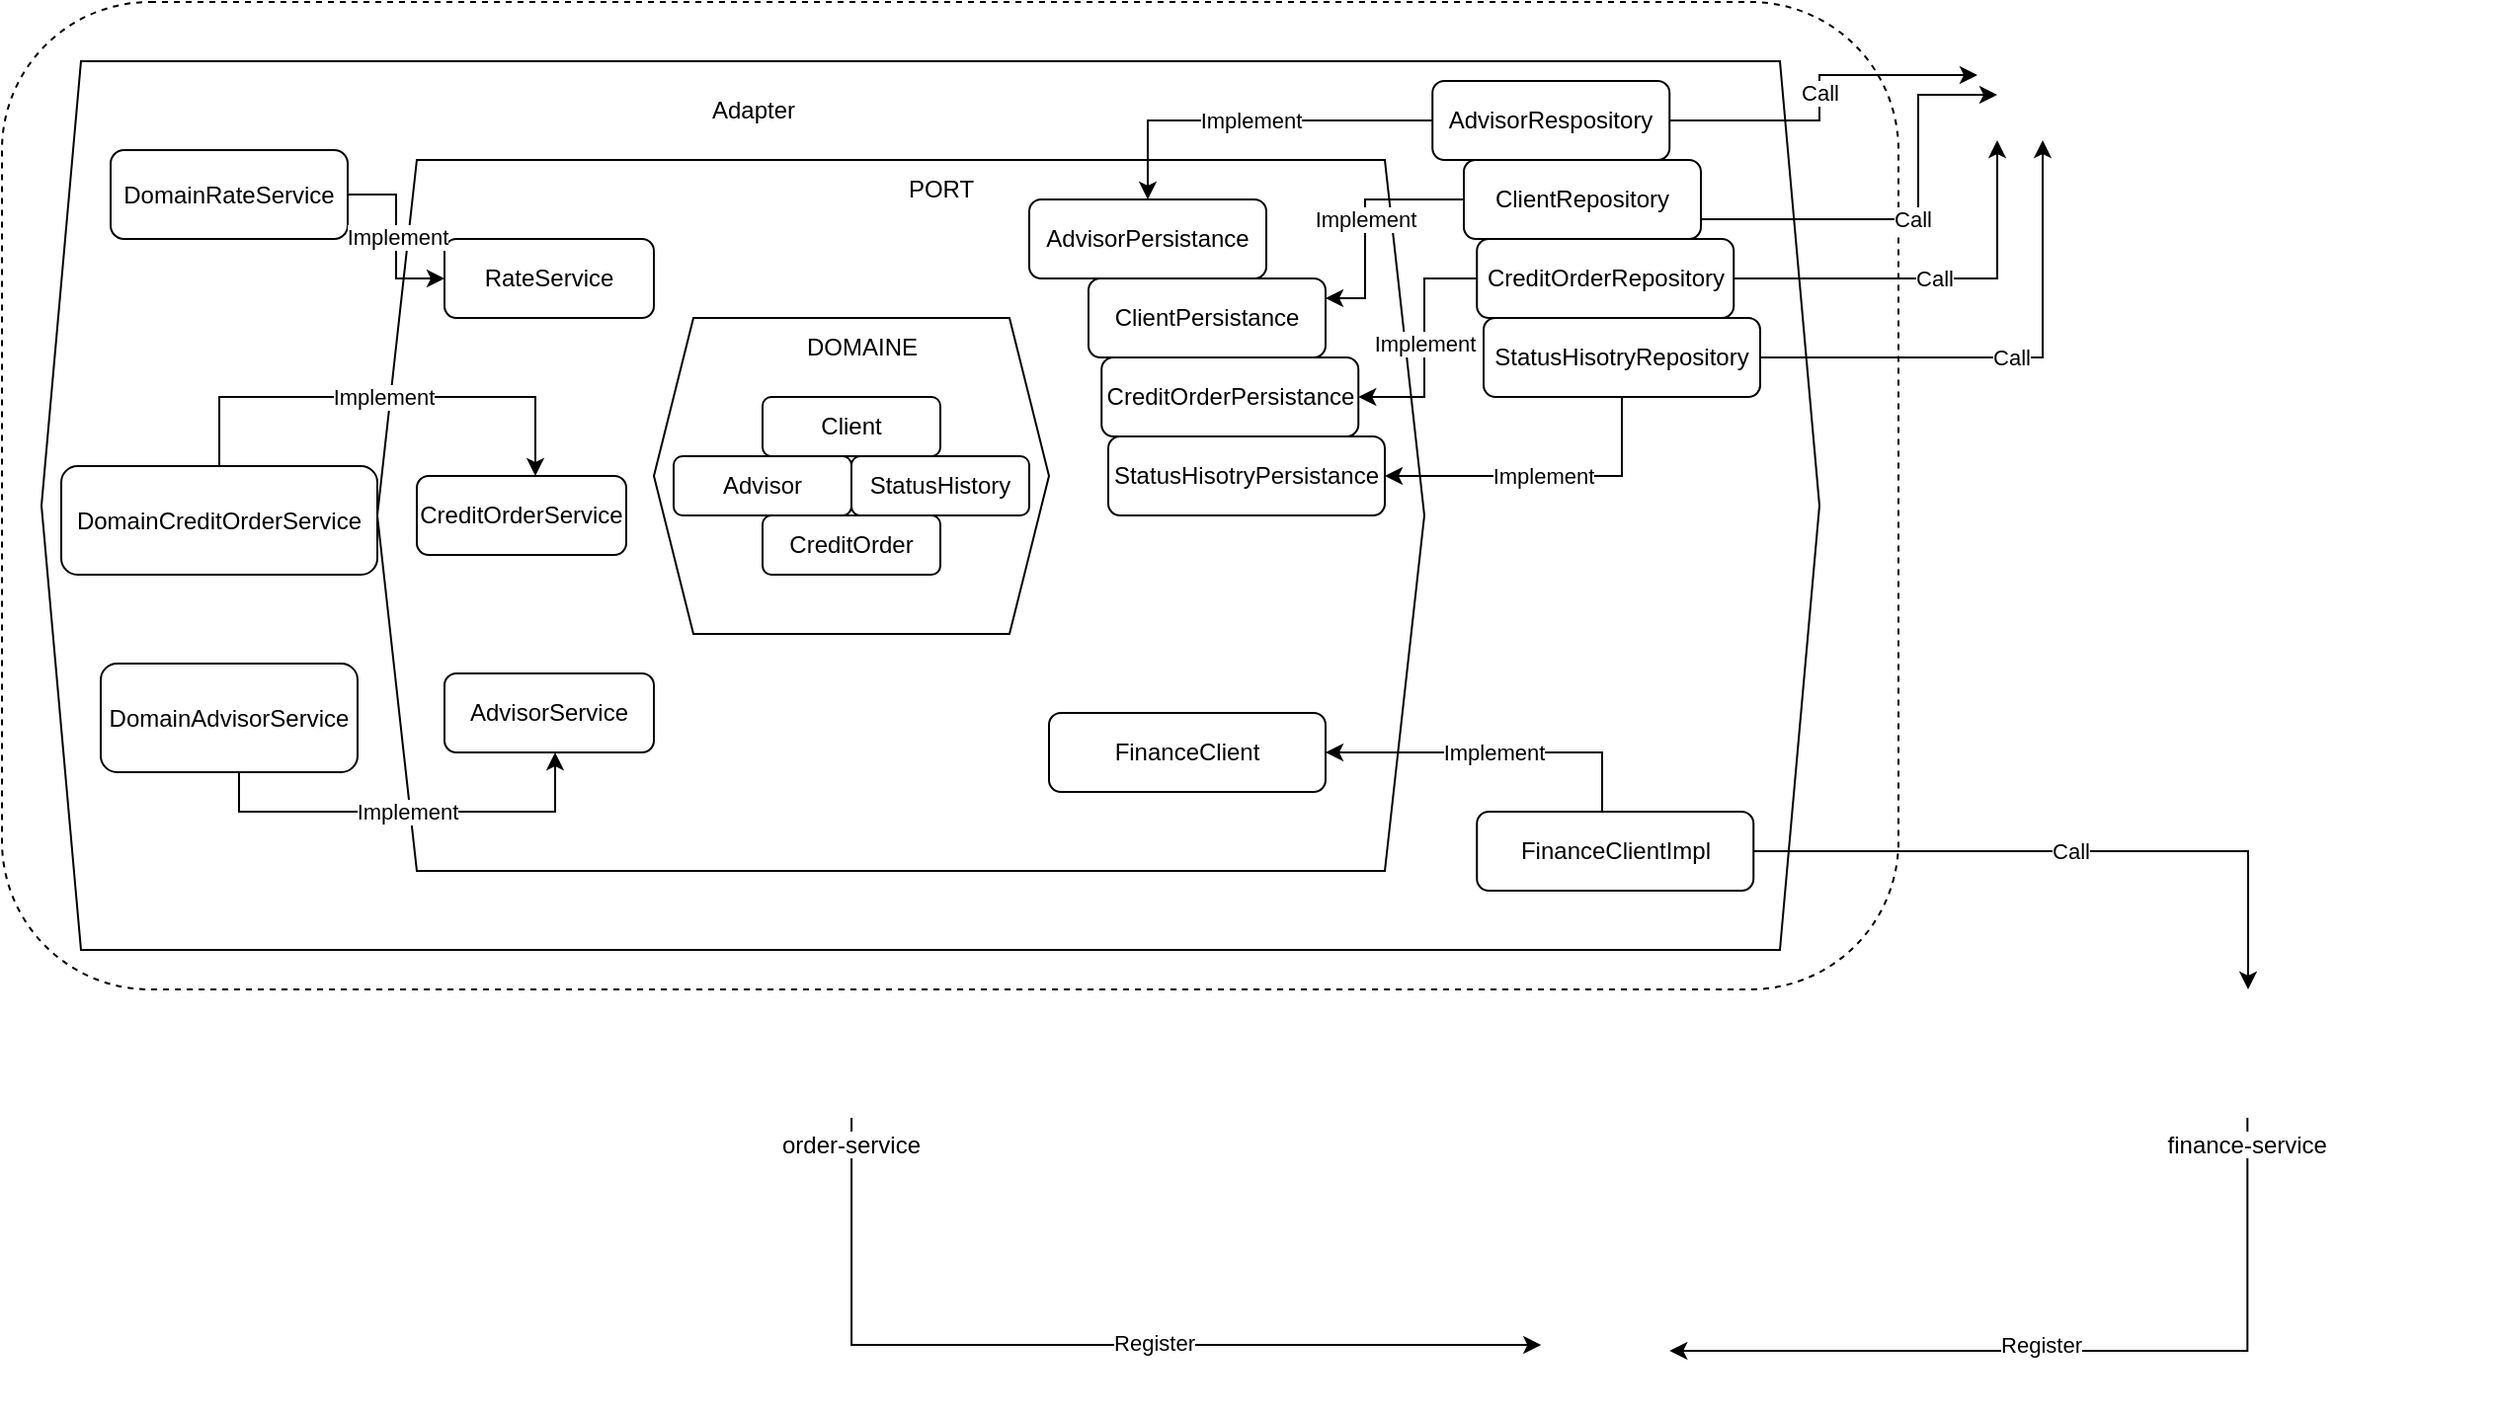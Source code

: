 <mxfile version="24.0.8" type="device">
  <diagram name="Page-1" id="MBHPYKy17HVOtmGYMLzS">
    <mxGraphModel dx="1097" dy="664" grid="1" gridSize="10" guides="1" tooltips="1" connect="1" arrows="1" fold="1" page="1" pageScale="1" pageWidth="827" pageHeight="1169" math="0" shadow="0">
      <root>
        <mxCell id="0" />
        <mxCell id="1" parent="0" />
        <mxCell id="ccjhY7MdGSrlTKmLWndg-8" value="" style="rounded=1;whiteSpace=wrap;html=1;fillColor=none;dashed=1;connectable=0;allowArrows=0;" vertex="1" parent="1">
          <mxGeometry x="50" y="440" width="960" height="500" as="geometry" />
        </mxCell>
        <mxCell id="ccjhY7MdGSrlTKmLWndg-1" value="" style="shape=hexagon;perimeter=hexagonPerimeter2;whiteSpace=wrap;html=1;fixedSize=1;fillColor=none;connectable=0;allowArrows=0;" vertex="1" parent="1">
          <mxGeometry x="70" y="470" width="900" height="450" as="geometry" />
        </mxCell>
        <mxCell id="ccjhY7MdGSrlTKmLWndg-2" value="" style="shape=hexagon;perimeter=hexagonPerimeter2;whiteSpace=wrap;html=1;fixedSize=1;fillColor=none;connectable=0;allowArrows=0;" vertex="1" parent="1">
          <mxGeometry x="240" y="520" width="530" height="360" as="geometry" />
        </mxCell>
        <mxCell id="ccjhY7MdGSrlTKmLWndg-3" value="PORT" style="text;html=1;align=center;verticalAlign=middle;resizable=0;points=[];autosize=1;strokeColor=none;fillColor=none;" vertex="1" parent="1">
          <mxGeometry x="495" y="520" width="60" height="30" as="geometry" />
        </mxCell>
        <mxCell id="ccjhY7MdGSrlTKmLWndg-5" value="" style="shape=hexagon;perimeter=hexagonPerimeter2;whiteSpace=wrap;html=1;fixedSize=1;fillColor=none;connectable=0;allowArrows=0;" vertex="1" parent="1">
          <mxGeometry x="380" y="600" width="200" height="160" as="geometry" />
        </mxCell>
        <mxCell id="ccjhY7MdGSrlTKmLWndg-6" value="DOMAINE" style="text;html=1;align=center;verticalAlign=middle;resizable=0;points=[];autosize=1;strokeColor=none;fillColor=none;" vertex="1" parent="1">
          <mxGeometry x="445" y="600" width="80" height="30" as="geometry" />
        </mxCell>
        <mxCell id="ccjhY7MdGSrlTKmLWndg-7" value="Adapter" style="text;html=1;align=center;verticalAlign=middle;resizable=0;points=[];autosize=1;strokeColor=none;fillColor=none;" vertex="1" parent="1">
          <mxGeometry x="395" y="480" width="70" height="30" as="geometry" />
        </mxCell>
        <mxCell id="ccjhY7MdGSrlTKmLWndg-49" style="edgeStyle=orthogonalEdgeStyle;rounded=0;orthogonalLoop=1;jettySize=auto;html=1;" edge="1" parent="1" source="ccjhY7MdGSrlTKmLWndg-10" target="ccjhY7MdGSrlTKmLWndg-34">
          <mxGeometry relative="1" as="geometry">
            <Array as="points">
              <mxPoint x="480" y="1120" />
            </Array>
          </mxGeometry>
        </mxCell>
        <mxCell id="ccjhY7MdGSrlTKmLWndg-53" value="Register" style="edgeLabel;html=1;align=center;verticalAlign=middle;resizable=0;points=[];" vertex="1" connectable="0" parent="ccjhY7MdGSrlTKmLWndg-49">
          <mxGeometry x="0.153" y="1" relative="1" as="geometry">
            <mxPoint as="offset" />
          </mxGeometry>
        </mxCell>
        <mxCell id="ccjhY7MdGSrlTKmLWndg-10" value="order-service" style="shape=image;verticalLabelPosition=bottom;labelBackgroundColor=default;verticalAlign=top;aspect=fixed;imageAspect=0;image=https://upload.wikimedia.org/wikipedia/commons/thumb/4/44/Spring_Framework_Logo_2018.svg/2560px-Spring_Framework_Logo_2018.svg.png;" vertex="1" parent="1">
          <mxGeometry x="353.37" y="940" width="253.25" height="65" as="geometry" />
        </mxCell>
        <mxCell id="ccjhY7MdGSrlTKmLWndg-50" style="edgeStyle=orthogonalEdgeStyle;rounded=0;orthogonalLoop=1;jettySize=auto;html=1;" edge="1" parent="1" source="ccjhY7MdGSrlTKmLWndg-11" target="ccjhY7MdGSrlTKmLWndg-34">
          <mxGeometry relative="1" as="geometry">
            <Array as="points">
              <mxPoint x="1187" y="1123" />
            </Array>
          </mxGeometry>
        </mxCell>
        <mxCell id="ccjhY7MdGSrlTKmLWndg-52" value="Register" style="edgeLabel;html=1;align=center;verticalAlign=middle;resizable=0;points=[];" vertex="1" connectable="0" parent="ccjhY7MdGSrlTKmLWndg-50">
          <mxGeometry x="0.084" y="4" relative="1" as="geometry">
            <mxPoint y="-7" as="offset" />
          </mxGeometry>
        </mxCell>
        <mxCell id="ccjhY7MdGSrlTKmLWndg-11" value="finance-service" style="shape=image;verticalLabelPosition=bottom;labelBackgroundColor=default;verticalAlign=top;aspect=fixed;imageAspect=0;image=https://upload.wikimedia.org/wikipedia/commons/thumb/4/44/Spring_Framework_Logo_2018.svg/2560px-Spring_Framework_Logo_2018.svg.png;" vertex="1" parent="1">
          <mxGeometry x="1060" y="940" width="253.25" height="65" as="geometry" />
        </mxCell>
        <mxCell id="ccjhY7MdGSrlTKmLWndg-12" value="Advisor" style="rounded=1;whiteSpace=wrap;html=1;" vertex="1" parent="1">
          <mxGeometry x="390" y="670" width="90" height="30" as="geometry" />
        </mxCell>
        <mxCell id="ccjhY7MdGSrlTKmLWndg-13" value="Client" style="rounded=1;whiteSpace=wrap;html=1;" vertex="1" parent="1">
          <mxGeometry x="435" y="640" width="90" height="30" as="geometry" />
        </mxCell>
        <mxCell id="ccjhY7MdGSrlTKmLWndg-14" value="CreditOrder" style="rounded=1;whiteSpace=wrap;html=1;" vertex="1" parent="1">
          <mxGeometry x="435" y="700" width="90" height="30" as="geometry" />
        </mxCell>
        <mxCell id="ccjhY7MdGSrlTKmLWndg-15" value="StatusHistory" style="rounded=1;whiteSpace=wrap;html=1;" vertex="1" parent="1">
          <mxGeometry x="480" y="670" width="90" height="30" as="geometry" />
        </mxCell>
        <mxCell id="ccjhY7MdGSrlTKmLWndg-16" value="AdvisorPersistance" style="rounded=1;whiteSpace=wrap;html=1;" vertex="1" parent="1">
          <mxGeometry x="570" y="540" width="120" height="40" as="geometry" />
        </mxCell>
        <mxCell id="ccjhY7MdGSrlTKmLWndg-17" value="ClientPersistance" style="rounded=1;whiteSpace=wrap;html=1;" vertex="1" parent="1">
          <mxGeometry x="600" y="580" width="120" height="40" as="geometry" />
        </mxCell>
        <mxCell id="ccjhY7MdGSrlTKmLWndg-18" value="CreditOrderPersistance" style="rounded=1;whiteSpace=wrap;html=1;" vertex="1" parent="1">
          <mxGeometry x="606.62" y="620" width="130" height="40" as="geometry" />
        </mxCell>
        <mxCell id="ccjhY7MdGSrlTKmLWndg-19" value="StatusHisotryPersistance" style="rounded=1;whiteSpace=wrap;html=1;" vertex="1" parent="1">
          <mxGeometry x="610" y="660" width="140" height="40" as="geometry" />
        </mxCell>
        <mxCell id="ccjhY7MdGSrlTKmLWndg-20" value="FinanceClient" style="rounded=1;whiteSpace=wrap;html=1;" vertex="1" parent="1">
          <mxGeometry x="580" y="800" width="140" height="40" as="geometry" />
        </mxCell>
        <mxCell id="ccjhY7MdGSrlTKmLWndg-35" value="Implement" style="edgeStyle=orthogonalEdgeStyle;rounded=0;orthogonalLoop=1;jettySize=auto;html=1;" edge="1" parent="1" source="ccjhY7MdGSrlTKmLWndg-23" target="ccjhY7MdGSrlTKmLWndg-16">
          <mxGeometry relative="1" as="geometry" />
        </mxCell>
        <mxCell id="ccjhY7MdGSrlTKmLWndg-23" value="AdvisorRespository" style="rounded=1;whiteSpace=wrap;html=1;" vertex="1" parent="1">
          <mxGeometry x="774.12" y="480" width="120" height="40" as="geometry" />
        </mxCell>
        <mxCell id="ccjhY7MdGSrlTKmLWndg-24" value="ClientRepository" style="rounded=1;whiteSpace=wrap;html=1;" vertex="1" parent="1">
          <mxGeometry x="790" y="520" width="120" height="40" as="geometry" />
        </mxCell>
        <mxCell id="ccjhY7MdGSrlTKmLWndg-25" value="CreditOrderRepository" style="rounded=1;whiteSpace=wrap;html=1;" vertex="1" parent="1">
          <mxGeometry x="796.62" y="560" width="130" height="40" as="geometry" />
        </mxCell>
        <mxCell id="ccjhY7MdGSrlTKmLWndg-26" value="StatusHisotryRepository" style="rounded=1;whiteSpace=wrap;html=1;" vertex="1" parent="1">
          <mxGeometry x="800" y="600" width="140" height="40" as="geometry" />
        </mxCell>
        <mxCell id="ccjhY7MdGSrlTKmLWndg-27" value="RateService" style="rounded=1;whiteSpace=wrap;html=1;" vertex="1" parent="1">
          <mxGeometry x="274" y="560" width="106" height="40" as="geometry" />
        </mxCell>
        <mxCell id="ccjhY7MdGSrlTKmLWndg-28" value="CreditOrderService" style="rounded=1;whiteSpace=wrap;html=1;" vertex="1" parent="1">
          <mxGeometry x="260" y="680" width="106" height="40" as="geometry" />
        </mxCell>
        <mxCell id="ccjhY7MdGSrlTKmLWndg-29" value="AdvisorService" style="rounded=1;whiteSpace=wrap;html=1;" vertex="1" parent="1">
          <mxGeometry x="274" y="780" width="106" height="40" as="geometry" />
        </mxCell>
        <mxCell id="ccjhY7MdGSrlTKmLWndg-30" value="DomainRateService" style="rounded=1;whiteSpace=wrap;html=1;" vertex="1" parent="1">
          <mxGeometry x="105" y="515" width="120" height="45" as="geometry" />
        </mxCell>
        <mxCell id="ccjhY7MdGSrlTKmLWndg-31" value="DomainCreditOrderService" style="rounded=1;whiteSpace=wrap;html=1;" vertex="1" parent="1">
          <mxGeometry x="80" y="675" width="160" height="55" as="geometry" />
        </mxCell>
        <mxCell id="ccjhY7MdGSrlTKmLWndg-32" value="DomainAdvisorService" style="rounded=1;whiteSpace=wrap;html=1;" vertex="1" parent="1">
          <mxGeometry x="100" y="775" width="130" height="55" as="geometry" />
        </mxCell>
        <mxCell id="ccjhY7MdGSrlTKmLWndg-33" value="FinanceClientImpl" style="rounded=1;whiteSpace=wrap;html=1;" vertex="1" parent="1">
          <mxGeometry x="796.62" y="850" width="140" height="40" as="geometry" />
        </mxCell>
        <mxCell id="ccjhY7MdGSrlTKmLWndg-34" value="" style="shape=image;verticalLabelPosition=bottom;labelBackgroundColor=default;verticalAlign=top;aspect=fixed;imageAspect=0;image=https://www.svgrepo.com/show/448216/consul.svg;" vertex="1" parent="1">
          <mxGeometry x="829.12" y="1090" width="65" height="65" as="geometry" />
        </mxCell>
        <mxCell id="ccjhY7MdGSrlTKmLWndg-36" value="Implement" style="edgeStyle=orthogonalEdgeStyle;rounded=0;orthogonalLoop=1;jettySize=auto;html=1;" edge="1" parent="1" source="ccjhY7MdGSrlTKmLWndg-24" target="ccjhY7MdGSrlTKmLWndg-17">
          <mxGeometry relative="1" as="geometry">
            <mxPoint x="784" y="510" as="sourcePoint" />
            <mxPoint x="640" y="550" as="targetPoint" />
            <Array as="points">
              <mxPoint x="740" y="540" />
              <mxPoint x="740" y="590" />
            </Array>
          </mxGeometry>
        </mxCell>
        <mxCell id="ccjhY7MdGSrlTKmLWndg-37" value="Implement" style="edgeStyle=orthogonalEdgeStyle;rounded=0;orthogonalLoop=1;jettySize=auto;html=1;" edge="1" parent="1" source="ccjhY7MdGSrlTKmLWndg-25" target="ccjhY7MdGSrlTKmLWndg-18">
          <mxGeometry relative="1" as="geometry">
            <mxPoint x="800" y="550" as="sourcePoint" />
            <mxPoint x="730" y="600" as="targetPoint" />
            <Array as="points">
              <mxPoint x="770" y="580" />
              <mxPoint x="770" y="640" />
            </Array>
          </mxGeometry>
        </mxCell>
        <mxCell id="ccjhY7MdGSrlTKmLWndg-38" value="Implement" style="edgeStyle=orthogonalEdgeStyle;rounded=0;orthogonalLoop=1;jettySize=auto;html=1;" edge="1" parent="1" source="ccjhY7MdGSrlTKmLWndg-26" target="ccjhY7MdGSrlTKmLWndg-19">
          <mxGeometry relative="1" as="geometry">
            <mxPoint x="807" y="590" as="sourcePoint" />
            <mxPoint x="747" y="650" as="targetPoint" />
            <Array as="points">
              <mxPoint x="870" y="680" />
            </Array>
          </mxGeometry>
        </mxCell>
        <mxCell id="ccjhY7MdGSrlTKmLWndg-39" value="" style="shape=image;verticalLabelPosition=bottom;labelBackgroundColor=default;verticalAlign=top;aspect=fixed;imageAspect=0;image=https://upload.wikimedia.org/wikipedia/commons/thumb/b/ba/Database-postgres.svg/1200px-Database-postgres.svg.png;" vertex="1" parent="1">
          <mxGeometry x="1050" y="445" width="45.99" height="65" as="geometry" />
        </mxCell>
        <mxCell id="ccjhY7MdGSrlTKmLWndg-40" value="Call" style="edgeStyle=orthogonalEdgeStyle;rounded=0;orthogonalLoop=1;jettySize=auto;html=1;" edge="1" parent="1" source="ccjhY7MdGSrlTKmLWndg-23" target="ccjhY7MdGSrlTKmLWndg-39">
          <mxGeometry relative="1" as="geometry">
            <mxPoint x="784" y="510" as="sourcePoint" />
            <mxPoint x="1140" y="490" as="targetPoint" />
            <Array as="points">
              <mxPoint x="970" y="500" />
              <mxPoint x="970" y="477" />
            </Array>
          </mxGeometry>
        </mxCell>
        <mxCell id="ccjhY7MdGSrlTKmLWndg-41" value="Call" style="edgeStyle=orthogonalEdgeStyle;rounded=0;orthogonalLoop=1;jettySize=auto;html=1;" edge="1" parent="1" source="ccjhY7MdGSrlTKmLWndg-24">
          <mxGeometry relative="1" as="geometry">
            <mxPoint x="904" y="510" as="sourcePoint" />
            <mxPoint x="1060" y="487" as="targetPoint" />
            <Array as="points">
              <mxPoint x="1020" y="550" />
              <mxPoint x="1020" y="487" />
            </Array>
          </mxGeometry>
        </mxCell>
        <mxCell id="ccjhY7MdGSrlTKmLWndg-42" value="Call" style="edgeStyle=orthogonalEdgeStyle;rounded=0;orthogonalLoop=1;jettySize=auto;html=1;" edge="1" parent="1" source="ccjhY7MdGSrlTKmLWndg-25" target="ccjhY7MdGSrlTKmLWndg-39">
          <mxGeometry relative="1" as="geometry">
            <mxPoint x="920" y="560" as="sourcePoint" />
            <mxPoint x="1070" y="497" as="targetPoint" />
            <Array as="points">
              <mxPoint x="1060" y="580" />
            </Array>
          </mxGeometry>
        </mxCell>
        <mxCell id="ccjhY7MdGSrlTKmLWndg-43" value="Call" style="edgeStyle=orthogonalEdgeStyle;rounded=0;orthogonalLoop=1;jettySize=auto;html=1;" edge="1" parent="1" source="ccjhY7MdGSrlTKmLWndg-26" target="ccjhY7MdGSrlTKmLWndg-39">
          <mxGeometry relative="1" as="geometry">
            <mxPoint x="937" y="590" as="sourcePoint" />
            <mxPoint x="1083" y="520" as="targetPoint" />
            <Array as="points">
              <mxPoint x="1083" y="620" />
            </Array>
          </mxGeometry>
        </mxCell>
        <mxCell id="ccjhY7MdGSrlTKmLWndg-44" value="Implement" style="edgeStyle=orthogonalEdgeStyle;rounded=0;orthogonalLoop=1;jettySize=auto;html=1;" edge="1" parent="1" source="ccjhY7MdGSrlTKmLWndg-33" target="ccjhY7MdGSrlTKmLWndg-20">
          <mxGeometry relative="1" as="geometry">
            <mxPoint x="880" y="650" as="sourcePoint" />
            <mxPoint x="760" y="690" as="targetPoint" />
            <Array as="points">
              <mxPoint x="860" y="820" />
            </Array>
          </mxGeometry>
        </mxCell>
        <mxCell id="ccjhY7MdGSrlTKmLWndg-45" value="Call" style="edgeStyle=orthogonalEdgeStyle;rounded=0;orthogonalLoop=1;jettySize=auto;html=1;" edge="1" parent="1" source="ccjhY7MdGSrlTKmLWndg-33" target="ccjhY7MdGSrlTKmLWndg-11">
          <mxGeometry relative="1" as="geometry">
            <mxPoint x="936.62" y="870" as="sourcePoint" />
            <mxPoint x="1079.62" y="760" as="targetPoint" />
            <Array as="points">
              <mxPoint x="1187" y="870" />
            </Array>
          </mxGeometry>
        </mxCell>
        <mxCell id="ccjhY7MdGSrlTKmLWndg-46" value="Implement" style="edgeStyle=orthogonalEdgeStyle;rounded=0;orthogonalLoop=1;jettySize=auto;html=1;" edge="1" parent="1" source="ccjhY7MdGSrlTKmLWndg-30" target="ccjhY7MdGSrlTKmLWndg-27">
          <mxGeometry relative="1" as="geometry">
            <mxPoint x="334" y="500" as="sourcePoint" />
            <mxPoint x="190" y="540" as="targetPoint" />
          </mxGeometry>
        </mxCell>
        <mxCell id="ccjhY7MdGSrlTKmLWndg-47" value="Implement" style="edgeStyle=orthogonalEdgeStyle;rounded=0;orthogonalLoop=1;jettySize=auto;html=1;" edge="1" parent="1" source="ccjhY7MdGSrlTKmLWndg-31" target="ccjhY7MdGSrlTKmLWndg-28">
          <mxGeometry relative="1" as="geometry">
            <mxPoint x="235" y="547" as="sourcePoint" />
            <mxPoint x="284" y="590" as="targetPoint" />
            <Array as="points">
              <mxPoint x="160" y="640" />
              <mxPoint x="320" y="640" />
            </Array>
          </mxGeometry>
        </mxCell>
        <mxCell id="ccjhY7MdGSrlTKmLWndg-48" value="Implement" style="edgeStyle=orthogonalEdgeStyle;rounded=0;orthogonalLoop=1;jettySize=auto;html=1;" edge="1" parent="1" source="ccjhY7MdGSrlTKmLWndg-32" target="ccjhY7MdGSrlTKmLWndg-29">
          <mxGeometry relative="1" as="geometry">
            <mxPoint x="170" y="685" as="sourcePoint" />
            <mxPoint x="330" y="690" as="targetPoint" />
            <Array as="points">
              <mxPoint x="170" y="850" />
              <mxPoint x="330" y="850" />
            </Array>
          </mxGeometry>
        </mxCell>
      </root>
    </mxGraphModel>
  </diagram>
</mxfile>
